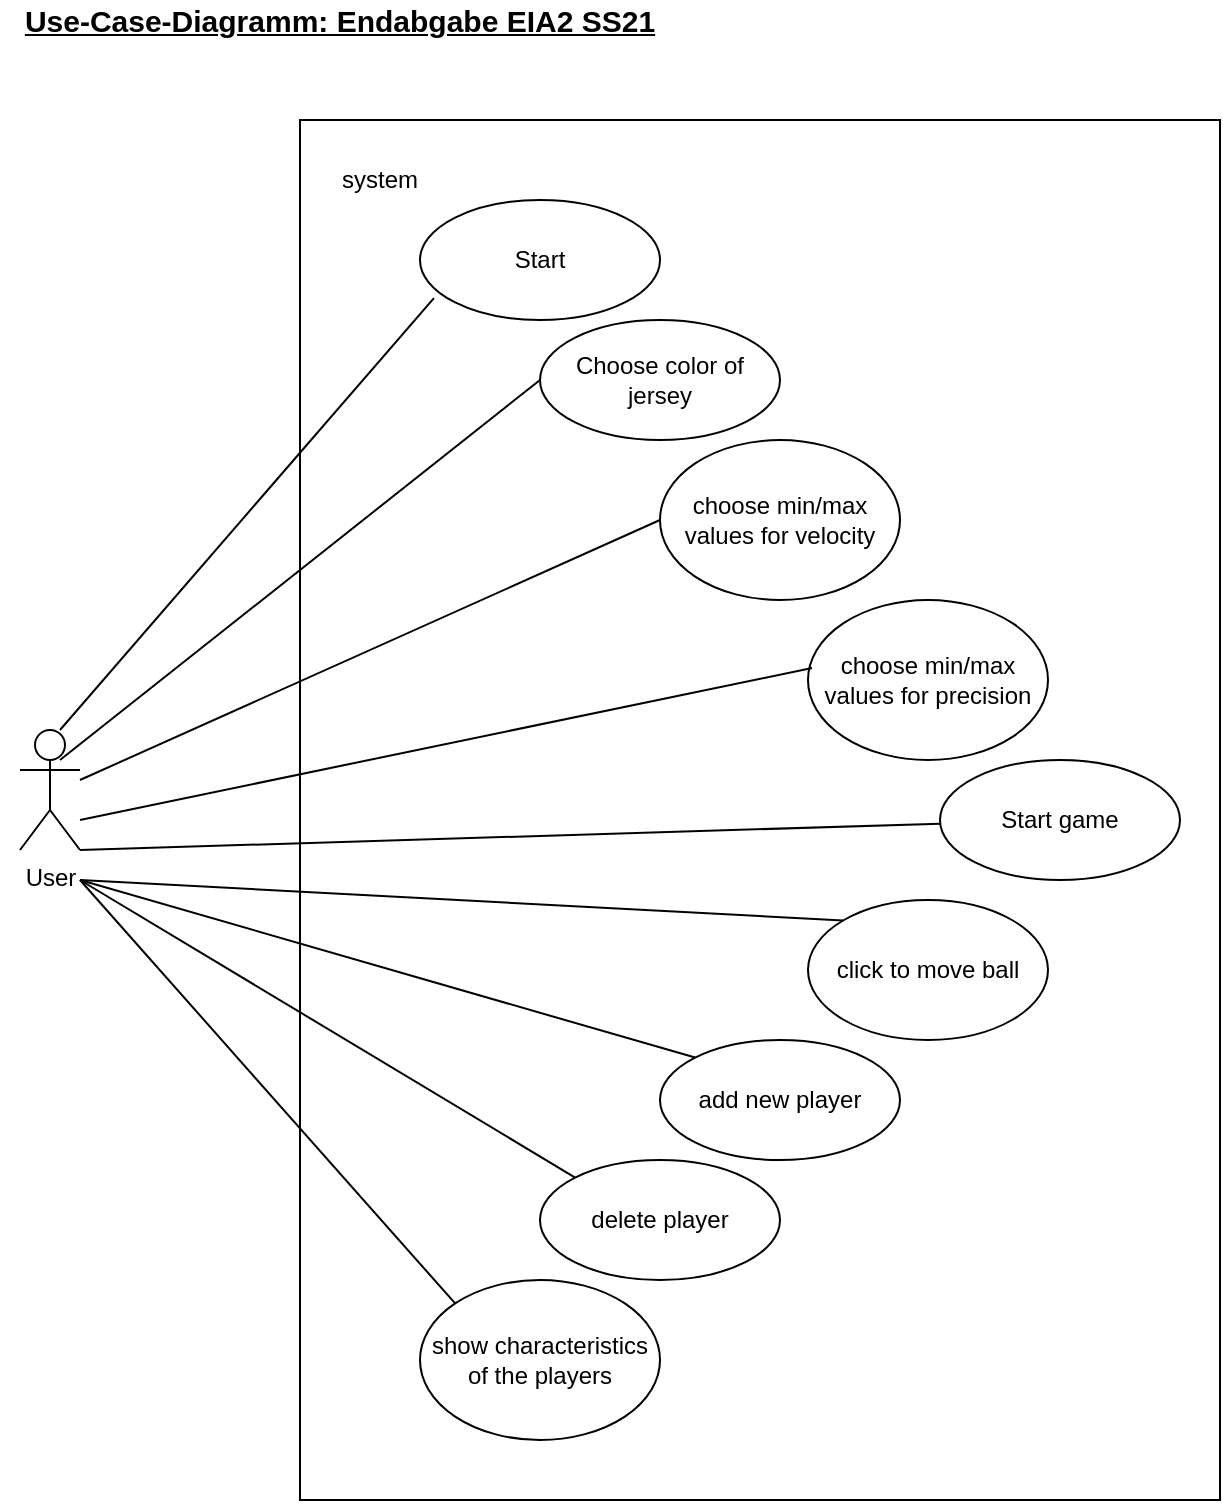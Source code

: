 <mxfile version="14.5.1" type="device"><diagram id="Obd-oGRiMqulwPwu-WGX" name="Seite-1"><mxGraphModel dx="1086" dy="846" grid="1" gridSize="10" guides="1" tooltips="1" connect="1" arrows="1" fold="1" page="1" pageScale="1" pageWidth="827" pageHeight="1169" math="0" shadow="0"><root><mxCell id="0"/><mxCell id="1" parent="0"/><mxCell id="_2TZMQ04SuPEddoZL1pI-1" value="&lt;b&gt;&lt;u&gt;&lt;font style=&quot;font-size: 15px&quot;&gt;Use-Case-Diagramm: Endabgabe EIA2 SS21&lt;/font&gt;&lt;/u&gt;&lt;/b&gt;" style="text;html=1;strokeColor=none;fillColor=none;align=center;verticalAlign=middle;whiteSpace=wrap;rounded=0;" vertex="1" parent="1"><mxGeometry x="10" y="20" width="340" height="20" as="geometry"/></mxCell><mxCell id="_2TZMQ04SuPEddoZL1pI-2" value="" style="rounded=0;whiteSpace=wrap;html=1;" vertex="1" parent="1"><mxGeometry x="160" y="80" width="460" height="690" as="geometry"/></mxCell><mxCell id="_2TZMQ04SuPEddoZL1pI-3" value="system" style="text;html=1;strokeColor=none;fillColor=none;align=center;verticalAlign=middle;whiteSpace=wrap;rounded=0;" vertex="1" parent="1"><mxGeometry x="180" y="100" width="40" height="20" as="geometry"/></mxCell><mxCell id="_2TZMQ04SuPEddoZL1pI-4" value="User" style="shape=umlActor;verticalLabelPosition=bottom;verticalAlign=top;html=1;outlineConnect=0;" vertex="1" parent="1"><mxGeometry x="20" y="385" width="30" height="60" as="geometry"/></mxCell><mxCell id="_2TZMQ04SuPEddoZL1pI-7" value="Start" style="ellipse;whiteSpace=wrap;html=1;" vertex="1" parent="1"><mxGeometry x="220" y="120" width="120" height="60" as="geometry"/></mxCell><mxCell id="_2TZMQ04SuPEddoZL1pI-8" value="Choose color of jersey" style="ellipse;whiteSpace=wrap;html=1;" vertex="1" parent="1"><mxGeometry x="280" y="180" width="120" height="60" as="geometry"/></mxCell><mxCell id="_2TZMQ04SuPEddoZL1pI-9" value="choose min/max values for velocity" style="ellipse;whiteSpace=wrap;html=1;" vertex="1" parent="1"><mxGeometry x="340" y="240" width="120" height="80" as="geometry"/></mxCell><mxCell id="_2TZMQ04SuPEddoZL1pI-10" value="choose min/max values for precision" style="ellipse;whiteSpace=wrap;html=1;" vertex="1" parent="1"><mxGeometry x="414" y="320" width="120" height="80" as="geometry"/></mxCell><mxCell id="_2TZMQ04SuPEddoZL1pI-11" value="Start game" style="ellipse;whiteSpace=wrap;html=1;" vertex="1" parent="1"><mxGeometry x="480" y="400" width="120" height="60" as="geometry"/></mxCell><mxCell id="_2TZMQ04SuPEddoZL1pI-12" value="click to move ball" style="ellipse;whiteSpace=wrap;html=1;" vertex="1" parent="1"><mxGeometry x="414" y="470" width="120" height="70" as="geometry"/></mxCell><mxCell id="_2TZMQ04SuPEddoZL1pI-13" value="add new player" style="ellipse;whiteSpace=wrap;html=1;" vertex="1" parent="1"><mxGeometry x="340" y="540" width="120" height="60" as="geometry"/></mxCell><mxCell id="_2TZMQ04SuPEddoZL1pI-14" value="delete player" style="ellipse;whiteSpace=wrap;html=1;" vertex="1" parent="1"><mxGeometry x="280" y="600" width="120" height="60" as="geometry"/></mxCell><mxCell id="_2TZMQ04SuPEddoZL1pI-15" value="show characteristics of the players" style="ellipse;whiteSpace=wrap;html=1;" vertex="1" parent="1"><mxGeometry x="220" y="660" width="120" height="80" as="geometry"/></mxCell><mxCell id="_2TZMQ04SuPEddoZL1pI-16" value="" style="endArrow=none;html=1;entryX=0.058;entryY=0.817;entryDx=0;entryDy=0;entryPerimeter=0;" edge="1" parent="1" target="_2TZMQ04SuPEddoZL1pI-7"><mxGeometry width="50" height="50" relative="1" as="geometry"><mxPoint x="40" y="385" as="sourcePoint"/><mxPoint x="90" y="335" as="targetPoint"/></mxGeometry></mxCell><mxCell id="_2TZMQ04SuPEddoZL1pI-17" value="" style="endArrow=none;html=1;entryX=0;entryY=0.5;entryDx=0;entryDy=0;" edge="1" parent="1" target="_2TZMQ04SuPEddoZL1pI-8"><mxGeometry width="50" height="50" relative="1" as="geometry"><mxPoint x="40" y="400" as="sourcePoint"/><mxPoint x="90" y="350" as="targetPoint"/></mxGeometry></mxCell><mxCell id="_2TZMQ04SuPEddoZL1pI-18" value="" style="endArrow=none;html=1;entryX=0;entryY=0.5;entryDx=0;entryDy=0;" edge="1" parent="1" target="_2TZMQ04SuPEddoZL1pI-9"><mxGeometry width="50" height="50" relative="1" as="geometry"><mxPoint x="50" y="410" as="sourcePoint"/><mxPoint x="100" y="360" as="targetPoint"/></mxGeometry></mxCell><mxCell id="_2TZMQ04SuPEddoZL1pI-19" value="" style="endArrow=none;html=1;entryX=0.017;entryY=0.425;entryDx=0;entryDy=0;entryPerimeter=0;" edge="1" parent="1" target="_2TZMQ04SuPEddoZL1pI-10"><mxGeometry width="50" height="50" relative="1" as="geometry"><mxPoint x="50" y="430" as="sourcePoint"/><mxPoint x="100" y="380" as="targetPoint"/></mxGeometry></mxCell><mxCell id="_2TZMQ04SuPEddoZL1pI-20" value="" style="endArrow=none;html=1;" edge="1" parent="1" target="_2TZMQ04SuPEddoZL1pI-11"><mxGeometry width="50" height="50" relative="1" as="geometry"><mxPoint x="50" y="445" as="sourcePoint"/><mxPoint x="100" y="395" as="targetPoint"/></mxGeometry></mxCell><mxCell id="_2TZMQ04SuPEddoZL1pI-22" value="" style="endArrow=none;html=1;entryX=0;entryY=0;entryDx=0;entryDy=0;" edge="1" parent="1" target="_2TZMQ04SuPEddoZL1pI-12"><mxGeometry width="50" height="50" relative="1" as="geometry"><mxPoint x="50" y="460" as="sourcePoint"/><mxPoint x="100" y="410" as="targetPoint"/></mxGeometry></mxCell><mxCell id="_2TZMQ04SuPEddoZL1pI-23" value="" style="endArrow=none;html=1;exitX=0;exitY=0;exitDx=0;exitDy=0;" edge="1" parent="1" source="_2TZMQ04SuPEddoZL1pI-13"><mxGeometry width="50" height="50" relative="1" as="geometry"><mxPoint y="510" as="sourcePoint"/><mxPoint x="50" y="460" as="targetPoint"/></mxGeometry></mxCell><mxCell id="_2TZMQ04SuPEddoZL1pI-24" value="" style="endArrow=none;html=1;exitX=0;exitY=0;exitDx=0;exitDy=0;" edge="1" parent="1" source="_2TZMQ04SuPEddoZL1pI-14"><mxGeometry width="50" height="50" relative="1" as="geometry"><mxPoint y="510" as="sourcePoint"/><mxPoint x="50" y="460" as="targetPoint"/></mxGeometry></mxCell><mxCell id="_2TZMQ04SuPEddoZL1pI-25" value="" style="endArrow=none;html=1;exitX=0;exitY=0;exitDx=0;exitDy=0;" edge="1" parent="1" source="_2TZMQ04SuPEddoZL1pI-15"><mxGeometry width="50" height="50" relative="1" as="geometry"><mxPoint y="510" as="sourcePoint"/><mxPoint x="50" y="460" as="targetPoint"/></mxGeometry></mxCell></root></mxGraphModel></diagram></mxfile>